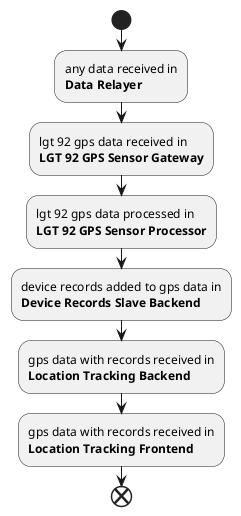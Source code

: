 @startuml data-flow

skinparam Monochrome true

start
:any data received in\n**Data Relayer**;
:lgt 92 gps data received in\n**LGT 92 GPS Sensor Gateway**;
:lgt 92 gps data processed in\n**LGT 92 GPS Sensor Processor**;
:device records added to gps data in\n**Device Records Slave Backend**;
:gps data with records received in\n**Location Tracking Backend**;
:gps data with records received in\n**Location Tracking Frontend**;
end

@enduml

